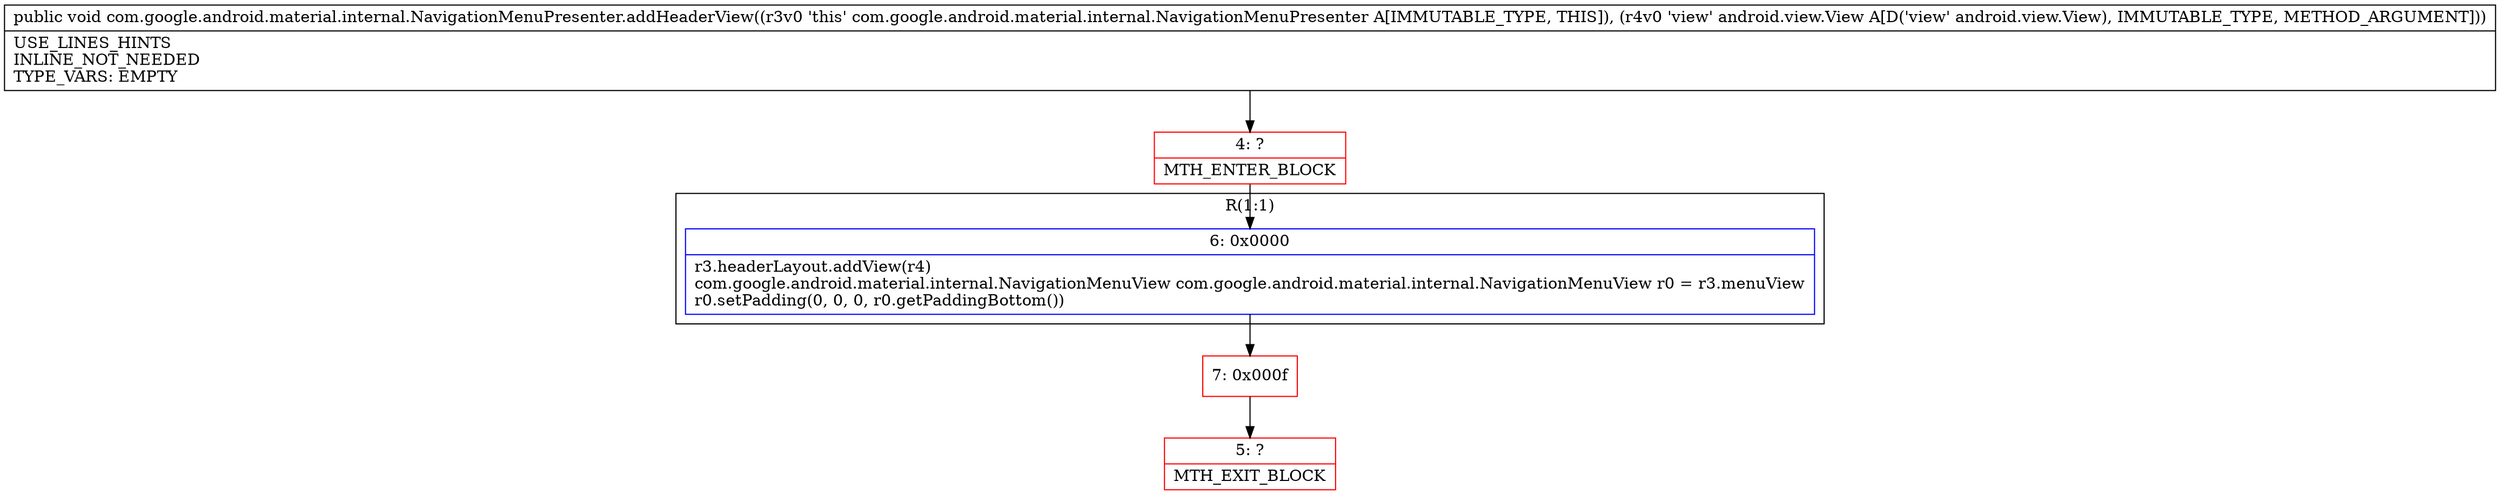 digraph "CFG forcom.google.android.material.internal.NavigationMenuPresenter.addHeaderView(Landroid\/view\/View;)V" {
subgraph cluster_Region_38534048 {
label = "R(1:1)";
node [shape=record,color=blue];
Node_6 [shape=record,label="{6\:\ 0x0000|r3.headerLayout.addView(r4)\lcom.google.android.material.internal.NavigationMenuView com.google.android.material.internal.NavigationMenuView r0 = r3.menuView\lr0.setPadding(0, 0, 0, r0.getPaddingBottom())\l}"];
}
Node_4 [shape=record,color=red,label="{4\:\ ?|MTH_ENTER_BLOCK\l}"];
Node_7 [shape=record,color=red,label="{7\:\ 0x000f}"];
Node_5 [shape=record,color=red,label="{5\:\ ?|MTH_EXIT_BLOCK\l}"];
MethodNode[shape=record,label="{public void com.google.android.material.internal.NavigationMenuPresenter.addHeaderView((r3v0 'this' com.google.android.material.internal.NavigationMenuPresenter A[IMMUTABLE_TYPE, THIS]), (r4v0 'view' android.view.View A[D('view' android.view.View), IMMUTABLE_TYPE, METHOD_ARGUMENT]))  | USE_LINES_HINTS\lINLINE_NOT_NEEDED\lTYPE_VARS: EMPTY\l}"];
MethodNode -> Node_4;Node_6 -> Node_7;
Node_4 -> Node_6;
Node_7 -> Node_5;
}

